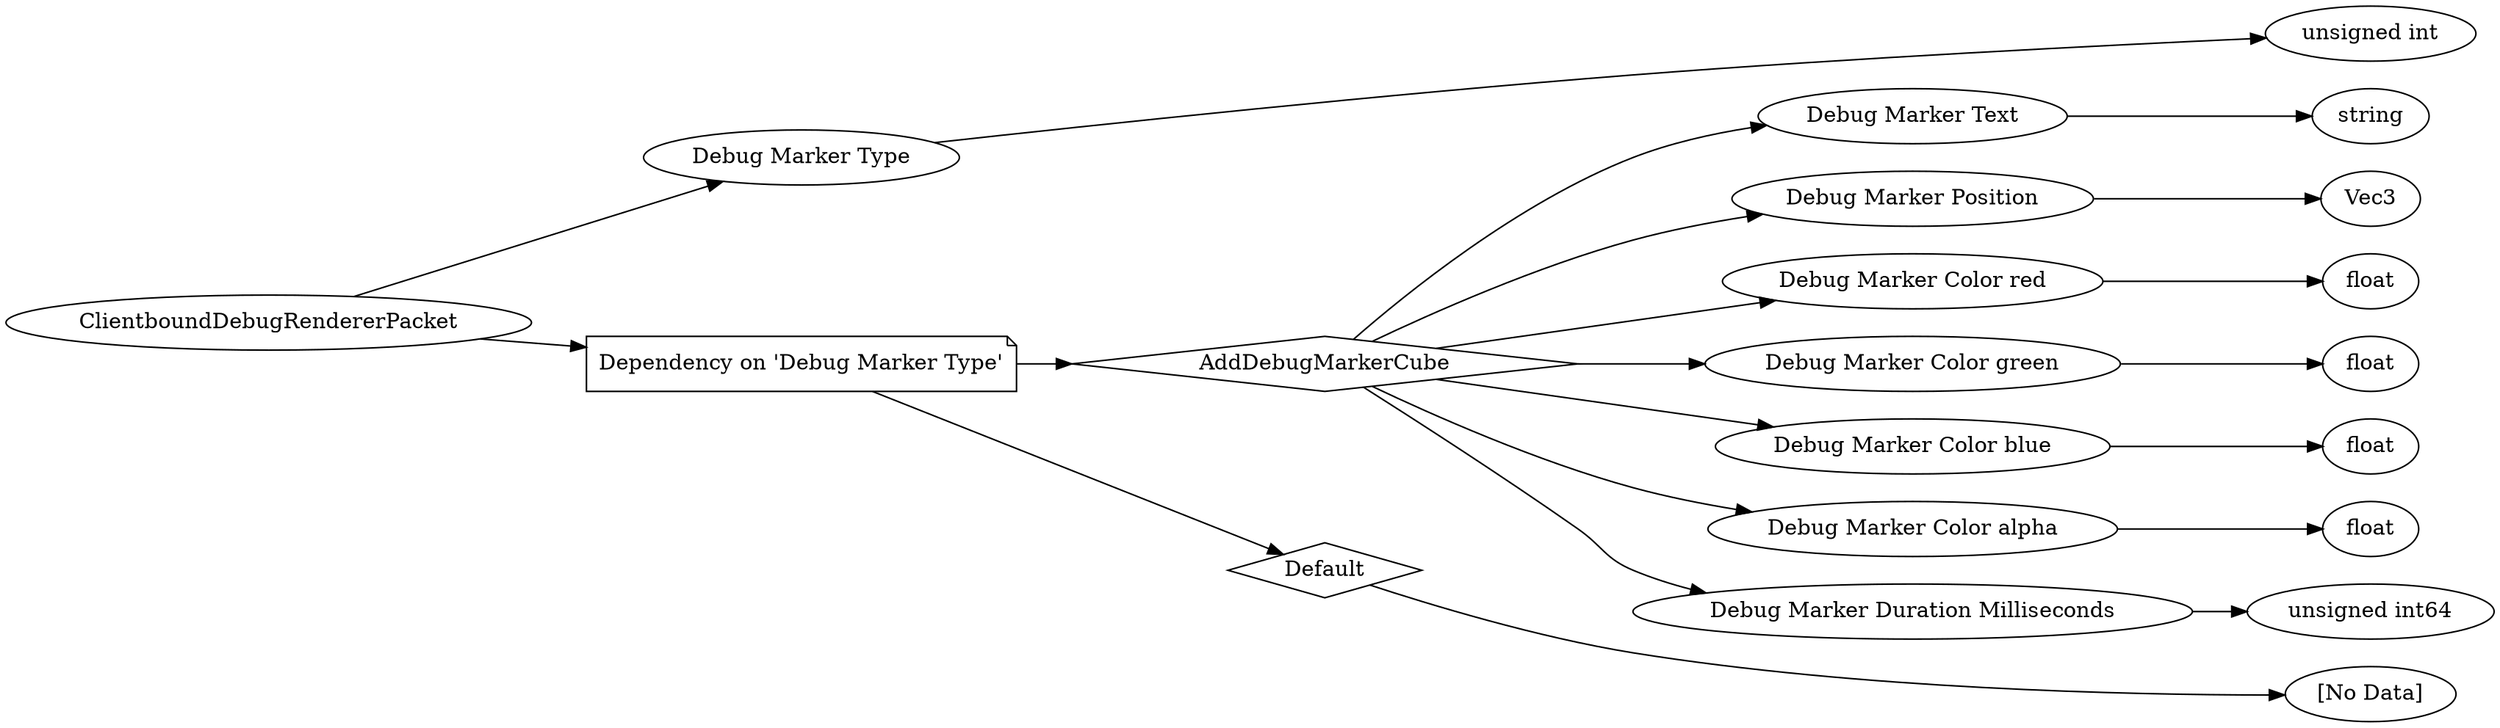 digraph "ClientboundDebugRendererPacket" {
rankdir = LR
0
0 -> 1
1 -> 2
0 -> 3
3 -> 4
4 -> 5
5 -> 6
4 -> 7
7 -> 8
4 -> 9
9 -> 10
4 -> 11
11 -> 12
4 -> 13
13 -> 14
4 -> 15
15 -> 16
4 -> 17
17 -> 18
3 -> 19
19 -> 20

0 [label="ClientboundDebugRendererPacket",comment="name: \"ClientboundDebugRendererPacket\", typeName: \"\", id: 0, branchId: 164, recurseId: -1, attributes: 0, notes: \"\""];
1 [label="Debug Marker Type",comment="name: \"Debug Marker Type\", typeName: \"\", id: 1, branchId: 0, recurseId: -1, attributes: 0, notes: \"\""];
2 [label="unsigned int",comment="name: \"unsigned int\", typeName: \"\", id: 2, branchId: 0, recurseId: -1, attributes: 512, notes: \"\""];
3 [label="Dependency on 'Debug Marker Type'",shape=note,comment="name: \"Dependency on 'Debug Marker Type'\", typeName: \"\", id: 3, branchId: 0, recurseId: -1, attributes: 2, notes: \"\""];
4 [label="AddDebugMarkerCube",shape=diamond,comment="name: \"AddDebugMarkerCube\", typeName: \"\", id: 4, branchId: 0, recurseId: -1, attributes: 4, notes: \"\""];
5 [label="Debug Marker Text",comment="name: \"Debug Marker Text\", typeName: \"\", id: 5, branchId: 0, recurseId: -1, attributes: 0, notes: \"\""];
6 [label="string",comment="name: \"string\", typeName: \"\", id: 6, branchId: 0, recurseId: -1, attributes: 512, notes: \"\""];
7 [label="Debug Marker Position",comment="name: \"Debug Marker Position\", typeName: \"Vec3\", id: 7, branchId: 0, recurseId: -1, attributes: 256, notes: \"\""];
8 [label="Vec3",comment="name: \"Vec3\", typeName: \"\", id: 8, branchId: 0, recurseId: -1, attributes: 512, notes: \"\""];
9 [label="Debug Marker Color red",comment="name: \"Debug Marker Color red\", typeName: \"\", id: 9, branchId: 0, recurseId: -1, attributes: 0, notes: \"\""];
10 [label="float",comment="name: \"float\", typeName: \"\", id: 10, branchId: 0, recurseId: -1, attributes: 512, notes: \"\""];
11 [label="Debug Marker Color green",comment="name: \"Debug Marker Color green\", typeName: \"\", id: 11, branchId: 0, recurseId: -1, attributes: 0, notes: \"\""];
12 [label="float",comment="name: \"float\", typeName: \"\", id: 12, branchId: 0, recurseId: -1, attributes: 512, notes: \"\""];
13 [label="Debug Marker Color blue",comment="name: \"Debug Marker Color blue\", typeName: \"\", id: 13, branchId: 0, recurseId: -1, attributes: 0, notes: \"\""];
14 [label="float",comment="name: \"float\", typeName: \"\", id: 14, branchId: 0, recurseId: -1, attributes: 512, notes: \"\""];
15 [label="Debug Marker Color alpha",comment="name: \"Debug Marker Color alpha\", typeName: \"\", id: 15, branchId: 0, recurseId: -1, attributes: 0, notes: \"\""];
16 [label="float",comment="name: \"float\", typeName: \"\", id: 16, branchId: 0, recurseId: -1, attributes: 512, notes: \"\""];
17 [label="Debug Marker Duration Milliseconds",comment="name: \"Debug Marker Duration Milliseconds\", typeName: \"\", id: 17, branchId: 0, recurseId: -1, attributes: 0, notes: \"\""];
18 [label="unsigned int64",comment="name: \"unsigned int64\", typeName: \"\", id: 18, branchId: 0, recurseId: -1, attributes: 512, notes: \"\""];
19 [label="Default",shape=diamond,comment="name: \"Default\", typeName: \"\", id: 19, branchId: 1, recurseId: -1, attributes: 4, notes: \"\""];
20 [label="[No Data]",comment="name: \"[No Data]\", typeName: \"\", id: 20, branchId: 0, recurseId: -1, attributes: 512, notes: \"\""];
{ rank = max;2;6;8;10;12;14;16;18;20}

}
